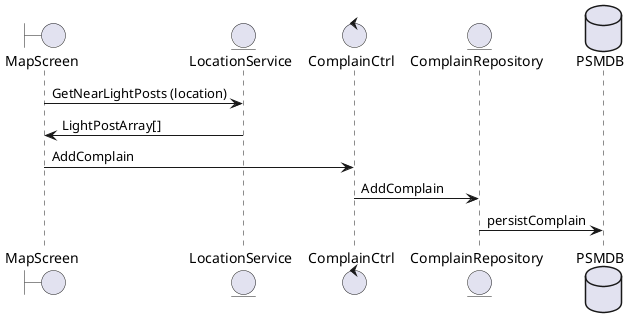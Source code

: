 @startuml

boundary MapScreen
entity LocationService
control ComplainCtrl
entity ComplainRepository
database PSMDB

MapScreen -> LocationService: GetNearLightPosts (location)
LocationService -> MapScreen: LightPostArray[]


MapScreen -> ComplainCtrl: AddComplain
ComplainCtrl -> ComplainRepository: AddComplain

ComplainRepository -> PSMDB: persistComplain

' ==test==
' boundary MapScreen
' entity LocationService

@enduml
  

